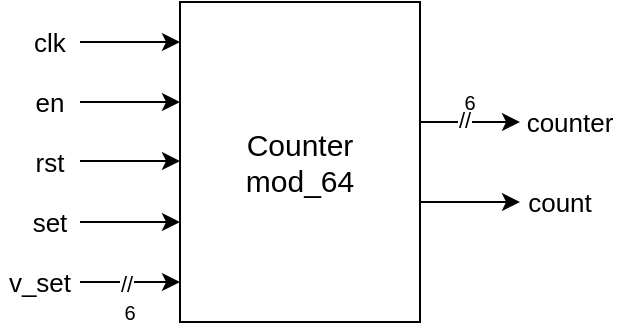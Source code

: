 <mxfile version="24.7.17">
  <diagram name="Page-1" id="-QQBXwXmi5vmVXOyA-aN">
    <mxGraphModel dx="1306" dy="947" grid="1" gridSize="10" guides="1" tooltips="1" connect="1" arrows="1" fold="1" page="1" pageScale="1" pageWidth="827" pageHeight="1169" math="0" shadow="0">
      <root>
        <mxCell id="0" />
        <mxCell id="1" parent="0" />
        <mxCell id="jwadOJ81lBPS6uENHRD--1" value="&lt;font style=&quot;font-size: 15px;&quot;&gt;Counter&lt;/font&gt;&lt;div&gt;&lt;font style=&quot;font-size: 15px;&quot;&gt;mod_64&lt;/font&gt;&lt;/div&gt;" style="rounded=0;whiteSpace=wrap;html=1;" vertex="1" parent="1">
          <mxGeometry x="360" y="400" width="120" height="160" as="geometry" />
        </mxCell>
        <mxCell id="jwadOJ81lBPS6uENHRD--2" value="" style="endArrow=classic;html=1;rounded=0;" edge="1" parent="1">
          <mxGeometry width="50" height="50" relative="1" as="geometry">
            <mxPoint x="310" y="420" as="sourcePoint" />
            <mxPoint x="360" y="420" as="targetPoint" />
          </mxGeometry>
        </mxCell>
        <mxCell id="jwadOJ81lBPS6uENHRD--3" value="" style="endArrow=classic;html=1;rounded=0;" edge="1" parent="1">
          <mxGeometry width="50" height="50" relative="1" as="geometry">
            <mxPoint x="310" y="450" as="sourcePoint" />
            <mxPoint x="360" y="450" as="targetPoint" />
          </mxGeometry>
        </mxCell>
        <mxCell id="jwadOJ81lBPS6uENHRD--4" value="" style="endArrow=classic;html=1;rounded=0;" edge="1" parent="1">
          <mxGeometry width="50" height="50" relative="1" as="geometry">
            <mxPoint x="310" y="479.5" as="sourcePoint" />
            <mxPoint x="360" y="479.5" as="targetPoint" />
          </mxGeometry>
        </mxCell>
        <mxCell id="jwadOJ81lBPS6uENHRD--5" value="" style="endArrow=classic;html=1;rounded=0;" edge="1" parent="1">
          <mxGeometry width="50" height="50" relative="1" as="geometry">
            <mxPoint x="310" y="510" as="sourcePoint" />
            <mxPoint x="360" y="510" as="targetPoint" />
          </mxGeometry>
        </mxCell>
        <mxCell id="jwadOJ81lBPS6uENHRD--6" value="" style="endArrow=classic;html=1;rounded=0;" edge="1" parent="1">
          <mxGeometry width="50" height="50" relative="1" as="geometry">
            <mxPoint x="310" y="540" as="sourcePoint" />
            <mxPoint x="360" y="540" as="targetPoint" />
          </mxGeometry>
        </mxCell>
        <mxCell id="jwadOJ81lBPS6uENHRD--16" value="//" style="edgeLabel;html=1;align=center;verticalAlign=middle;resizable=0;points=[];" vertex="1" connectable="0" parent="jwadOJ81lBPS6uENHRD--6">
          <mxGeometry x="-0.08" y="-1" relative="1" as="geometry">
            <mxPoint as="offset" />
          </mxGeometry>
        </mxCell>
        <mxCell id="jwadOJ81lBPS6uENHRD--7" value="" style="endArrow=classic;html=1;rounded=0;" edge="1" parent="1">
          <mxGeometry width="50" height="50" relative="1" as="geometry">
            <mxPoint x="480" y="460" as="sourcePoint" />
            <mxPoint x="530" y="460" as="targetPoint" />
          </mxGeometry>
        </mxCell>
        <mxCell id="jwadOJ81lBPS6uENHRD--18" value="//" style="edgeLabel;html=1;align=center;verticalAlign=middle;resizable=0;points=[];" vertex="1" connectable="0" parent="jwadOJ81lBPS6uENHRD--7">
          <mxGeometry x="-0.12" y="1" relative="1" as="geometry">
            <mxPoint as="offset" />
          </mxGeometry>
        </mxCell>
        <mxCell id="jwadOJ81lBPS6uENHRD--8" value="" style="endArrow=classic;html=1;rounded=0;" edge="1" parent="1">
          <mxGeometry width="50" height="50" relative="1" as="geometry">
            <mxPoint x="480" y="500" as="sourcePoint" />
            <mxPoint x="530" y="500" as="targetPoint" />
          </mxGeometry>
        </mxCell>
        <mxCell id="jwadOJ81lBPS6uENHRD--9" value="&lt;font style=&quot;font-size: 13px;&quot;&gt;clk&lt;/font&gt;" style="text;html=1;align=center;verticalAlign=middle;whiteSpace=wrap;rounded=0;" vertex="1" parent="1">
          <mxGeometry x="280" y="410" width="30" height="20" as="geometry" />
        </mxCell>
        <mxCell id="jwadOJ81lBPS6uENHRD--10" value="&lt;font style=&quot;font-size: 13px;&quot;&gt;en&lt;/font&gt;" style="text;html=1;align=center;verticalAlign=middle;whiteSpace=wrap;rounded=0;" vertex="1" parent="1">
          <mxGeometry x="280" y="440" width="30" height="20" as="geometry" />
        </mxCell>
        <mxCell id="jwadOJ81lBPS6uENHRD--11" value="&lt;font style=&quot;font-size: 13px;&quot;&gt;rst&lt;/font&gt;" style="text;html=1;align=center;verticalAlign=middle;whiteSpace=wrap;rounded=0;" vertex="1" parent="1">
          <mxGeometry x="280" y="470" width="30" height="20" as="geometry" />
        </mxCell>
        <mxCell id="jwadOJ81lBPS6uENHRD--12" value="&lt;font style=&quot;font-size: 13px;&quot;&gt;set&lt;/font&gt;" style="text;html=1;align=center;verticalAlign=middle;whiteSpace=wrap;rounded=0;" vertex="1" parent="1">
          <mxGeometry x="280" y="500" width="30" height="20" as="geometry" />
        </mxCell>
        <mxCell id="jwadOJ81lBPS6uENHRD--13" value="&lt;font style=&quot;font-size: 13px;&quot;&gt;v_set&lt;/font&gt;" style="text;html=1;align=center;verticalAlign=middle;whiteSpace=wrap;rounded=0;" vertex="1" parent="1">
          <mxGeometry x="270" y="530" width="40" height="20" as="geometry" />
        </mxCell>
        <mxCell id="jwadOJ81lBPS6uENHRD--14" value="&lt;font style=&quot;font-size: 13px;&quot;&gt;count&lt;/font&gt;" style="text;html=1;align=center;verticalAlign=middle;whiteSpace=wrap;rounded=0;" vertex="1" parent="1">
          <mxGeometry x="530" y="490" width="40" height="20" as="geometry" />
        </mxCell>
        <mxCell id="jwadOJ81lBPS6uENHRD--15" value="&lt;font style=&quot;font-size: 13px;&quot;&gt;counter&lt;/font&gt;" style="text;html=1;align=center;verticalAlign=middle;whiteSpace=wrap;rounded=0;" vertex="1" parent="1">
          <mxGeometry x="530" y="450" width="50" height="20" as="geometry" />
        </mxCell>
        <mxCell id="jwadOJ81lBPS6uENHRD--17" value="&lt;font style=&quot;font-size: 10px;&quot;&gt;6&lt;/font&gt;" style="text;html=1;align=center;verticalAlign=middle;whiteSpace=wrap;rounded=0;" vertex="1" parent="1">
          <mxGeometry x="320" y="550" width="30" height="10" as="geometry" />
        </mxCell>
        <mxCell id="jwadOJ81lBPS6uENHRD--19" value="&lt;font style=&quot;font-size: 10px;&quot;&gt;6&lt;/font&gt;" style="text;html=1;align=center;verticalAlign=middle;whiteSpace=wrap;rounded=0;" vertex="1" parent="1">
          <mxGeometry x="490" y="445" width="30" height="10" as="geometry" />
        </mxCell>
      </root>
    </mxGraphModel>
  </diagram>
</mxfile>
